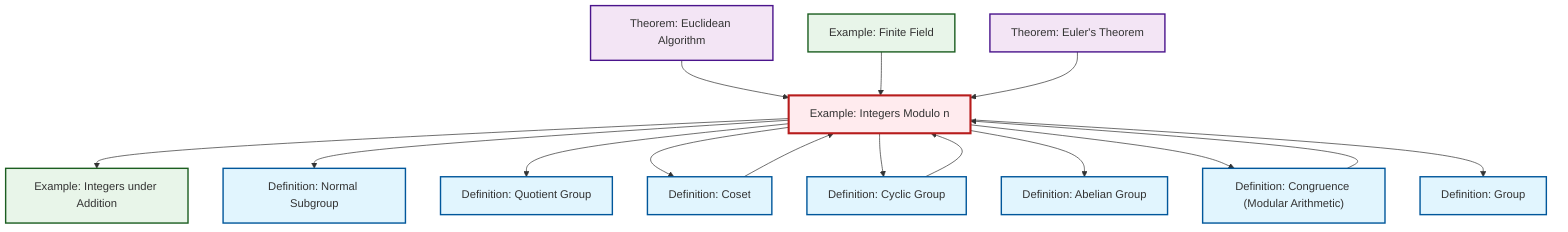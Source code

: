 graph TD
    classDef definition fill:#e1f5fe,stroke:#01579b,stroke-width:2px
    classDef theorem fill:#f3e5f5,stroke:#4a148c,stroke-width:2px
    classDef axiom fill:#fff3e0,stroke:#e65100,stroke-width:2px
    classDef example fill:#e8f5e9,stroke:#1b5e20,stroke-width:2px
    classDef current fill:#ffebee,stroke:#b71c1c,stroke-width:3px
    thm-euler["Theorem: Euler's Theorem"]:::theorem
    def-abelian-group["Definition: Abelian Group"]:::definition
    def-quotient-group["Definition: Quotient Group"]:::definition
    ex-integers-addition["Example: Integers under Addition"]:::example
    def-cyclic-group["Definition: Cyclic Group"]:::definition
    thm-euclidean-algorithm["Theorem: Euclidean Algorithm"]:::theorem
    def-coset["Definition: Coset"]:::definition
    def-group["Definition: Group"]:::definition
    ex-finite-field["Example: Finite Field"]:::example
    def-normal-subgroup["Definition: Normal Subgroup"]:::definition
    def-congruence["Definition: Congruence (Modular Arithmetic)"]:::definition
    ex-quotient-integers-mod-n["Example: Integers Modulo n"]:::example
    def-coset --> ex-quotient-integers-mod-n
    ex-quotient-integers-mod-n --> ex-integers-addition
    thm-euclidean-algorithm --> ex-quotient-integers-mod-n
    def-congruence --> ex-quotient-integers-mod-n
    def-cyclic-group --> ex-quotient-integers-mod-n
    ex-quotient-integers-mod-n --> def-normal-subgroup
    ex-quotient-integers-mod-n --> def-quotient-group
    ex-finite-field --> ex-quotient-integers-mod-n
    ex-quotient-integers-mod-n --> def-coset
    ex-quotient-integers-mod-n --> def-cyclic-group
    thm-euler --> ex-quotient-integers-mod-n
    ex-quotient-integers-mod-n --> def-abelian-group
    ex-quotient-integers-mod-n --> def-congruence
    ex-quotient-integers-mod-n --> def-group
    class ex-quotient-integers-mod-n current